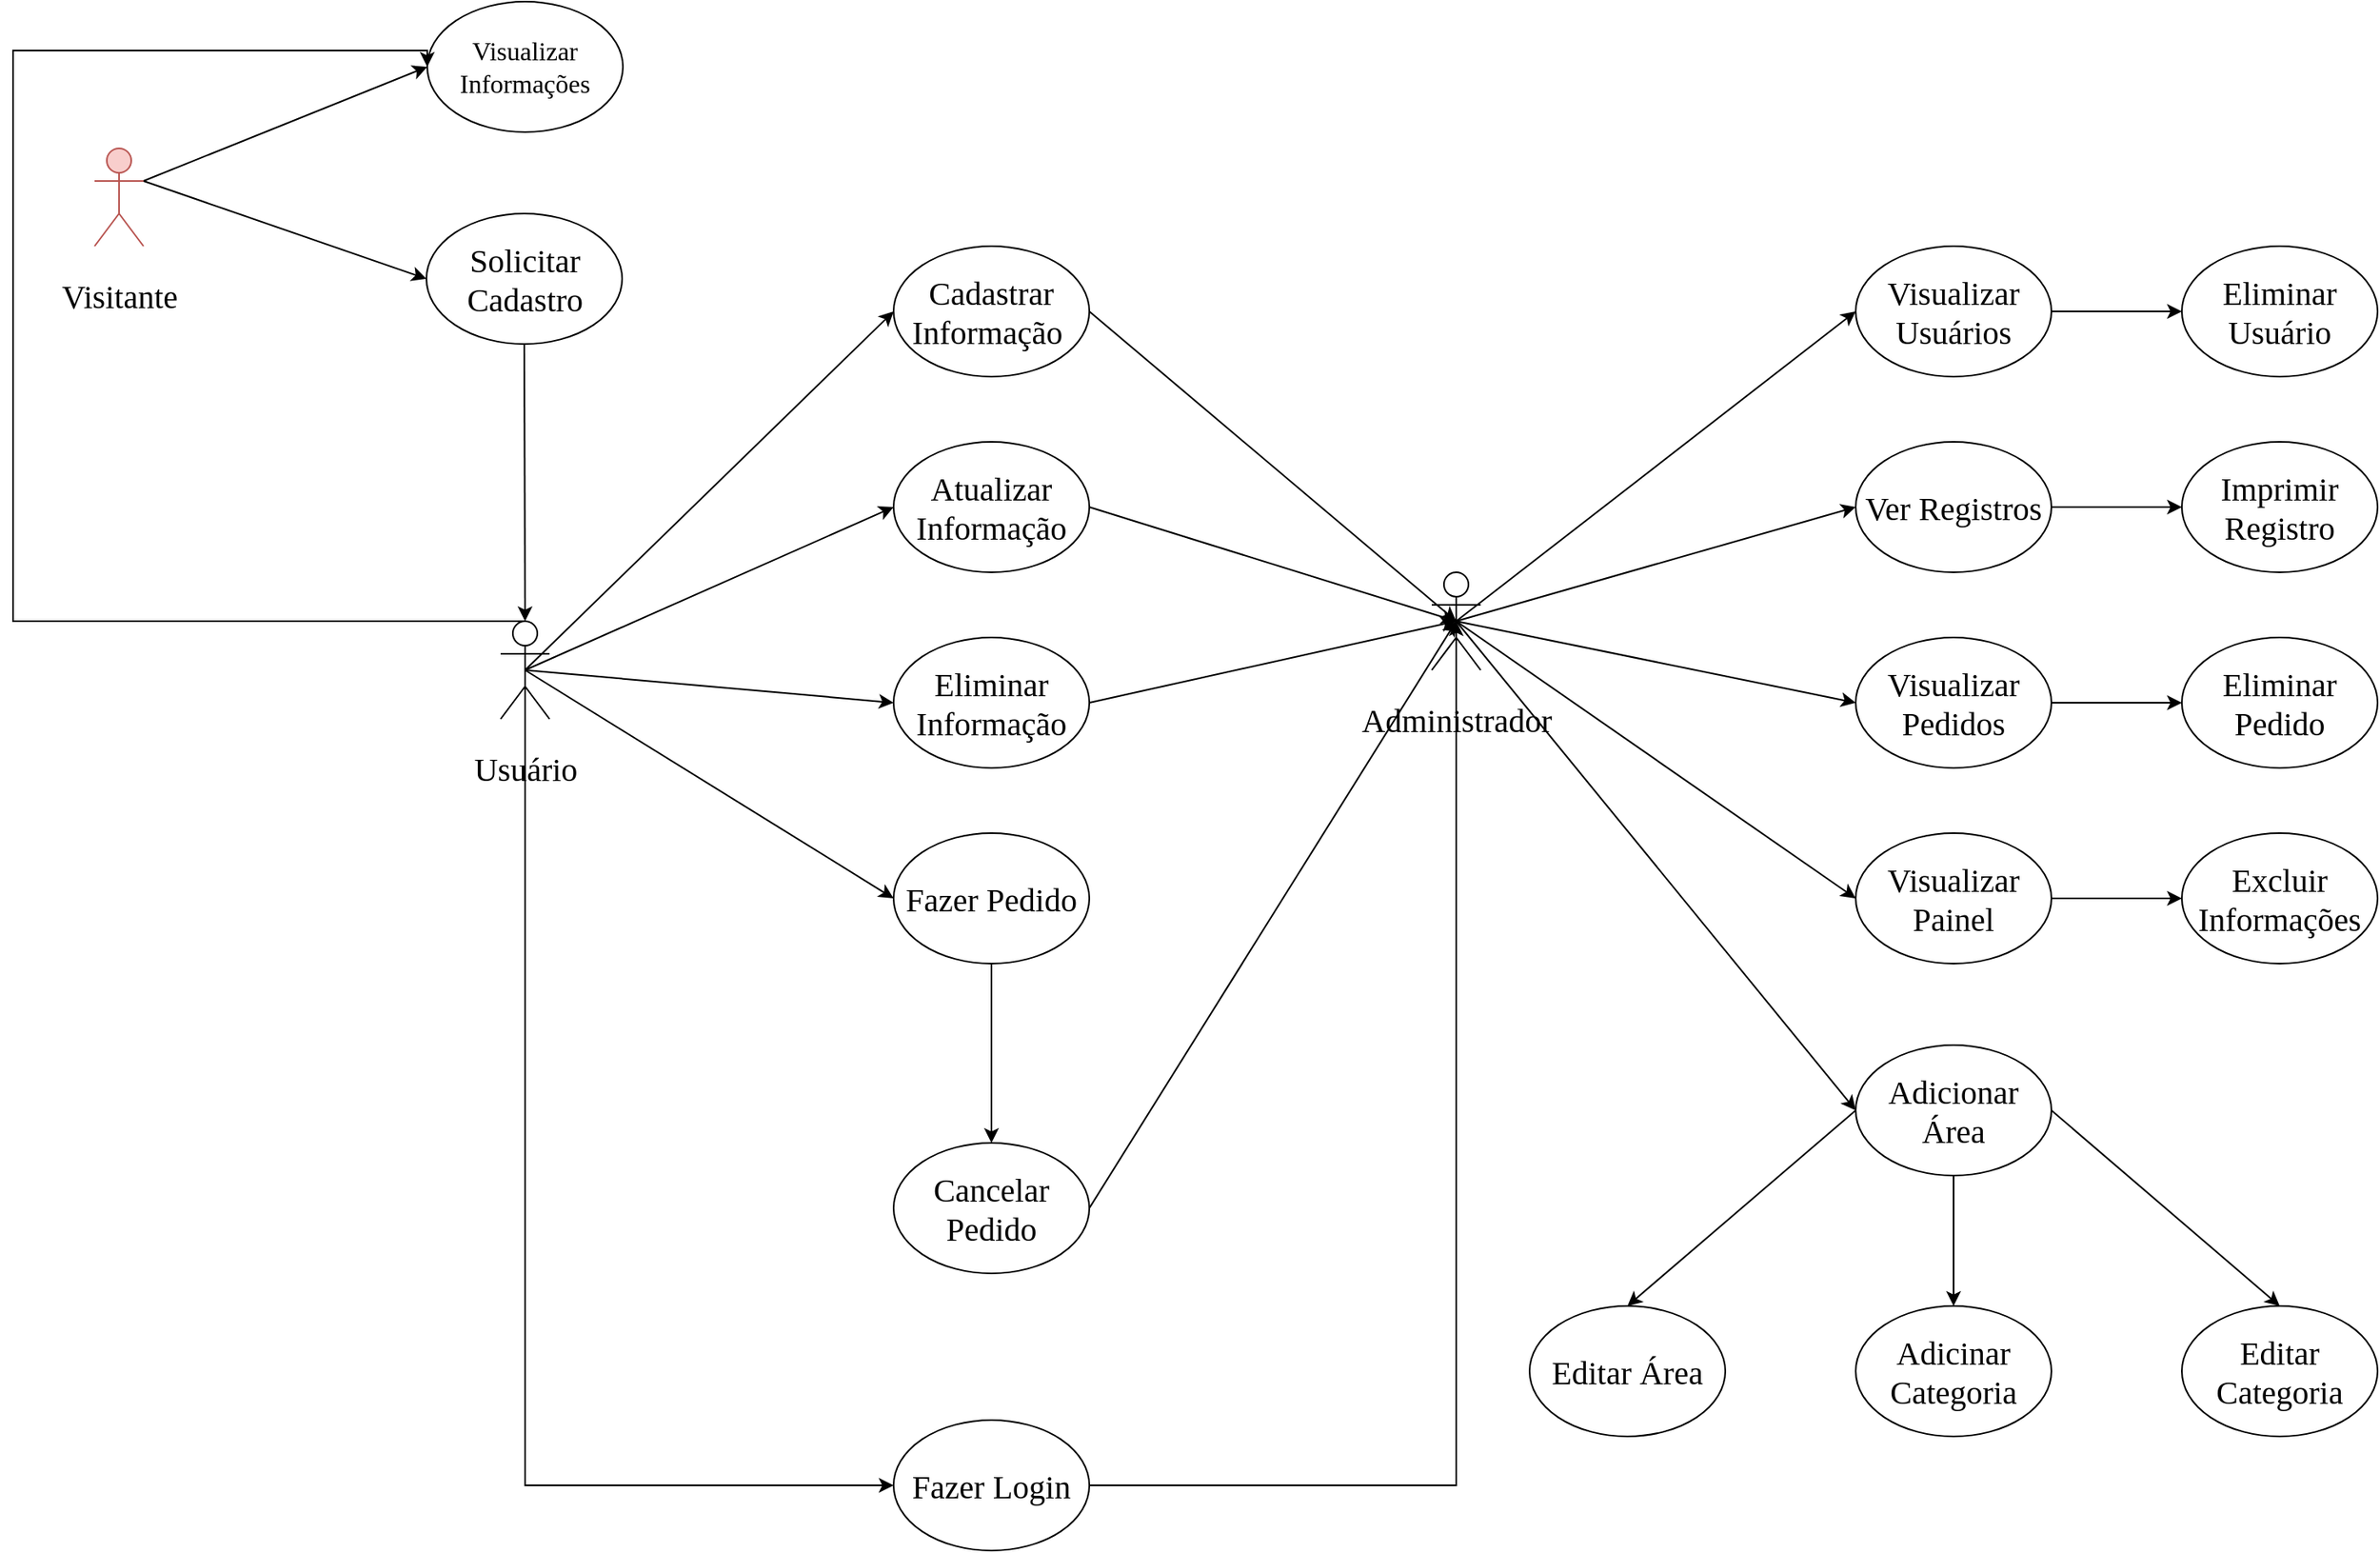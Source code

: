 <mxfile version="13.9.9" type="device" pages="2"><diagram id="xlZsTTHTiTOStWt7TW2E" name="Página-1"><mxGraphModel dx="1810" dy="1030" grid="1" gridSize="10" guides="1" tooltips="1" connect="1" arrows="1" fold="1" page="1" pageScale="1" pageWidth="827" pageHeight="1169" math="0" shadow="0"><root><mxCell id="0"/><mxCell id="1" parent="0"/><mxCell id="qG3VMyQXsLUkS2aFG34U-11" style="rounded=0;orthogonalLoop=1;jettySize=auto;html=1;exitX=1;exitY=0.333;exitDx=0;exitDy=0;exitPerimeter=0;entryX=0;entryY=0.5;entryDx=0;entryDy=0;fontFamily=Comic Sans MS;fontSize=20;" parent="1" source="qG3VMyQXsLUkS2aFG34U-1" target="qG3VMyQXsLUkS2aFG34U-5" edge="1"><mxGeometry relative="1" as="geometry"/></mxCell><mxCell id="qG3VMyQXsLUkS2aFG34U-13" style="edgeStyle=none;rounded=0;orthogonalLoop=1;jettySize=auto;html=1;exitX=1;exitY=0.333;exitDx=0;exitDy=0;exitPerimeter=0;entryX=0;entryY=0.5;entryDx=0;entryDy=0;fontFamily=Comic Sans MS;fontSize=20;" parent="1" source="qG3VMyQXsLUkS2aFG34U-1" target="qG3VMyQXsLUkS2aFG34U-6" edge="1"><mxGeometry relative="1" as="geometry"/></mxCell><mxCell id="qG3VMyQXsLUkS2aFG34U-1" value="&lt;div style=&quot;font-size: 20px;&quot;&gt;Visitante&lt;/div&gt;" style="shape=umlActor;verticalLabelPosition=bottom;verticalAlign=middle;html=1;outlineConnect=0;fontFamily=Comic Sans MS;fontSize=20;fillColor=#f8cecc;strokeColor=#b85450;" parent="1" vertex="1"><mxGeometry x="130" y="100" width="30" height="60" as="geometry"/></mxCell><mxCell id="qG3VMyQXsLUkS2aFG34U-5" value="&lt;font style=&quot;font-size: 16px&quot;&gt;Visualizar Informações&lt;/font&gt;" style="ellipse;whiteSpace=wrap;html=1;fontFamily=Comic Sans MS;" parent="1" vertex="1"><mxGeometry x="334" y="10" width="120" height="80" as="geometry"/></mxCell><mxCell id="qG3VMyQXsLUkS2aFG34U-22" style="edgeStyle=none;rounded=0;orthogonalLoop=1;jettySize=auto;html=1;exitX=0.5;exitY=1;exitDx=0;exitDy=0;entryX=0.5;entryY=0;entryDx=0;entryDy=0;entryPerimeter=0;fontFamily=Comic Sans MS;fontSize=20;" parent="1" source="qG3VMyQXsLUkS2aFG34U-6" target="qG3VMyQXsLUkS2aFG34U-14" edge="1"><mxGeometry relative="1" as="geometry"/></mxCell><mxCell id="qG3VMyQXsLUkS2aFG34U-6" value="&lt;div style=&quot;font-size: 20px;&quot;&gt;&lt;font style=&quot;font-size: 20px;&quot;&gt;Solicitar&lt;/font&gt;&lt;/div&gt;&lt;div style=&quot;font-size: 20px;&quot;&gt;&lt;font style=&quot;font-size: 20px;&quot;&gt;Cadastro&lt;/font&gt;&lt;/div&gt;" style="ellipse;whiteSpace=wrap;html=1;fontFamily=Comic Sans MS;fontSize=20;" parent="1" vertex="1"><mxGeometry x="333.5" y="140" width="120" height="80" as="geometry"/></mxCell><mxCell id="qG3VMyQXsLUkS2aFG34U-23" style="edgeStyle=none;rounded=0;orthogonalLoop=1;jettySize=auto;html=1;exitX=0.5;exitY=0.5;exitDx=0;exitDy=0;exitPerimeter=0;fontFamily=Comic Sans MS;fontSize=20;entryX=0;entryY=0.5;entryDx=0;entryDy=0;" parent="1" source="qG3VMyQXsLUkS2aFG34U-14" target="qG3VMyQXsLUkS2aFG34U-25" edge="1"><mxGeometry relative="1" as="geometry"><mxPoint x="570" y="260" as="targetPoint"/></mxGeometry></mxCell><mxCell id="qG3VMyQXsLUkS2aFG34U-24" style="edgeStyle=none;rounded=0;orthogonalLoop=1;jettySize=auto;html=1;exitX=0.5;exitY=0.5;exitDx=0;exitDy=0;exitPerimeter=0;fontFamily=Comic Sans MS;fontSize=20;entryX=0;entryY=0.5;entryDx=0;entryDy=0;" parent="1" source="qG3VMyQXsLUkS2aFG34U-14" target="qG3VMyQXsLUkS2aFG34U-26" edge="1"><mxGeometry relative="1" as="geometry"><mxPoint x="570" y="310" as="targetPoint"/></mxGeometry></mxCell><mxCell id="qG3VMyQXsLUkS2aFG34U-30" style="edgeStyle=none;rounded=0;orthogonalLoop=1;jettySize=auto;html=1;exitX=0.5;exitY=0.5;exitDx=0;exitDy=0;exitPerimeter=0;entryX=0;entryY=0.5;entryDx=0;entryDy=0;fontFamily=Comic Sans MS;fontSize=20;" parent="1" source="qG3VMyQXsLUkS2aFG34U-14" target="qG3VMyQXsLUkS2aFG34U-27" edge="1"><mxGeometry relative="1" as="geometry"/></mxCell><mxCell id="qG3VMyQXsLUkS2aFG34U-33" style="edgeStyle=elbowEdgeStyle;rounded=0;orthogonalLoop=1;jettySize=auto;html=1;exitX=0.5;exitY=0.5;exitDx=0;exitDy=0;exitPerimeter=0;entryX=0;entryY=0.5;entryDx=0;entryDy=0;fontFamily=Comic Sans MS;fontSize=20;" parent="1" source="qG3VMyQXsLUkS2aFG34U-14" target="qG3VMyQXsLUkS2aFG34U-28" edge="1"><mxGeometry relative="1" as="geometry"><Array as="points"><mxPoint x="394" y="630"/></Array></mxGeometry></mxCell><mxCell id="qG3VMyQXsLUkS2aFG34U-36" style="edgeStyle=orthogonalEdgeStyle;rounded=0;orthogonalLoop=1;jettySize=auto;html=1;exitX=0.5;exitY=0.5;exitDx=0;exitDy=0;exitPerimeter=0;fontFamily=Comic Sans MS;fontSize=17;entryX=0;entryY=0.5;entryDx=0;entryDy=0;" parent="1" source="qG3VMyQXsLUkS2aFG34U-14" target="qG3VMyQXsLUkS2aFG34U-5" edge="1"><mxGeometry relative="1" as="geometry"><mxPoint x="40" y="40" as="targetPoint"/><Array as="points"><mxPoint x="394" y="390"/><mxPoint x="80" y="390"/><mxPoint x="80" y="40"/><mxPoint x="334" y="40"/></Array></mxGeometry></mxCell><mxCell id="qG3VMyQXsLUkS2aFG34U-38" style="rounded=0;orthogonalLoop=1;jettySize=auto;html=1;exitX=0.5;exitY=0.5;exitDx=0;exitDy=0;exitPerimeter=0;entryX=0;entryY=0.5;entryDx=0;entryDy=0;fontFamily=Comic Sans MS;fontSize=20;" parent="1" source="qG3VMyQXsLUkS2aFG34U-14" target="qG3VMyQXsLUkS2aFG34U-37" edge="1"><mxGeometry relative="1" as="geometry"/></mxCell><mxCell id="qG3VMyQXsLUkS2aFG34U-14" value="&lt;div style=&quot;font-size: 20px;&quot;&gt;Usuário&lt;/div&gt;" style="shape=umlActor;verticalLabelPosition=bottom;verticalAlign=middle;html=1;outlineConnect=0;fontFamily=Comic Sans MS;fontSize=20;" parent="1" vertex="1"><mxGeometry x="379" y="390" width="30" height="60" as="geometry"/></mxCell><mxCell id="qG3VMyQXsLUkS2aFG34U-42" style="rounded=0;orthogonalLoop=1;jettySize=auto;html=1;exitX=1;exitY=0.5;exitDx=0;exitDy=0;fontFamily=Comic Sans MS;fontSize=20;entryX=0.5;entryY=0.5;entryDx=0;entryDy=0;entryPerimeter=0;" parent="1" source="qG3VMyQXsLUkS2aFG34U-25" target="qG3VMyQXsLUkS2aFG34U-47" edge="1"><mxGeometry relative="1" as="geometry"><mxPoint x="1020" y="370" as="targetPoint"/></mxGeometry></mxCell><mxCell id="qG3VMyQXsLUkS2aFG34U-25" value="Cadastrar Informação&amp;nbsp;" style="ellipse;whiteSpace=wrap;html=1;strokeColor=#000000;fillColor=#FFFFFF;fontFamily=Comic Sans MS;fontSize=20;" parent="1" vertex="1"><mxGeometry x="620" y="160" width="120" height="80" as="geometry"/></mxCell><mxCell id="qG3VMyQXsLUkS2aFG34U-43" style="rounded=0;orthogonalLoop=1;jettySize=auto;html=1;exitX=1;exitY=0.5;exitDx=0;exitDy=0;fontFamily=Comic Sans MS;fontSize=20;entryX=0.5;entryY=0.5;entryDx=0;entryDy=0;entryPerimeter=0;" parent="1" source="qG3VMyQXsLUkS2aFG34U-26" target="qG3VMyQXsLUkS2aFG34U-47" edge="1"><mxGeometry relative="1" as="geometry"><mxPoint x="1000" y="380" as="targetPoint"/></mxGeometry></mxCell><mxCell id="qG3VMyQXsLUkS2aFG34U-26" value="Atualizar Informação" style="ellipse;whiteSpace=wrap;html=1;strokeColor=#000000;fillColor=#FFFFFF;fontFamily=Comic Sans MS;fontSize=20;" parent="1" vertex="1"><mxGeometry x="620" y="280" width="120" height="80" as="geometry"/></mxCell><mxCell id="qG3VMyQXsLUkS2aFG34U-44" style="rounded=0;orthogonalLoop=1;jettySize=auto;html=1;exitX=1;exitY=0.5;exitDx=0;exitDy=0;fontFamily=Comic Sans MS;fontSize=20;entryX=0.5;entryY=0.5;entryDx=0;entryDy=0;entryPerimeter=0;" parent="1" source="qG3VMyQXsLUkS2aFG34U-27" target="qG3VMyQXsLUkS2aFG34U-47" edge="1"><mxGeometry relative="1" as="geometry"><mxPoint x="990" y="440" as="targetPoint"/></mxGeometry></mxCell><mxCell id="qG3VMyQXsLUkS2aFG34U-27" value="Eliminar Informação" style="ellipse;whiteSpace=wrap;html=1;strokeColor=#000000;fillColor=#FFFFFF;fontFamily=Comic Sans MS;fontSize=20;" parent="1" vertex="1"><mxGeometry x="620" y="400" width="120" height="80" as="geometry"/></mxCell><mxCell id="qG3VMyQXsLUkS2aFG34U-45" style="rounded=0;orthogonalLoop=1;jettySize=auto;html=1;exitX=1;exitY=0.5;exitDx=0;exitDy=0;fontFamily=Comic Sans MS;fontSize=20;entryX=0.5;entryY=0.5;entryDx=0;entryDy=0;entryPerimeter=0;edgeStyle=elbowEdgeStyle;" parent="1" source="qG3VMyQXsLUkS2aFG34U-28" target="qG3VMyQXsLUkS2aFG34U-47" edge="1"><mxGeometry relative="1" as="geometry"><mxPoint x="1080" y="510" as="targetPoint"/><Array as="points"><mxPoint x="965" y="680"/></Array></mxGeometry></mxCell><mxCell id="qG3VMyQXsLUkS2aFG34U-28" value="Fazer Login" style="ellipse;whiteSpace=wrap;html=1;strokeColor=#000000;fillColor=#FFFFFF;fontFamily=Comic Sans MS;fontSize=20;" parent="1" vertex="1"><mxGeometry x="620" y="880" width="120" height="80" as="geometry"/></mxCell><mxCell id="qG3VMyQXsLUkS2aFG34U-74" style="edgeStyle=none;rounded=0;orthogonalLoop=1;jettySize=auto;html=1;exitX=0.5;exitY=1;exitDx=0;exitDy=0;entryX=0.5;entryY=0;entryDx=0;entryDy=0;fontFamily=Comic Sans MS;fontSize=20;" parent="1" source="qG3VMyQXsLUkS2aFG34U-37" target="qG3VMyQXsLUkS2aFG34U-73" edge="1"><mxGeometry relative="1" as="geometry"/></mxCell><mxCell id="qG3VMyQXsLUkS2aFG34U-37" value="Fazer Pedido" style="ellipse;whiteSpace=wrap;html=1;strokeColor=#000000;fillColor=#FFFFFF;fontFamily=Comic Sans MS;fontSize=20;" parent="1" vertex="1"><mxGeometry x="620" y="520" width="120" height="80" as="geometry"/></mxCell><mxCell id="qG3VMyQXsLUkS2aFG34U-48" style="edgeStyle=none;rounded=0;orthogonalLoop=1;jettySize=auto;html=1;exitX=0.5;exitY=0.5;exitDx=0;exitDy=0;exitPerimeter=0;fontFamily=Comic Sans MS;fontSize=20;entryX=0;entryY=0.5;entryDx=0;entryDy=0;" parent="1" source="qG3VMyQXsLUkS2aFG34U-47" target="qG3VMyQXsLUkS2aFG34U-50" edge="1"><mxGeometry relative="1" as="geometry"><mxPoint x="1250" y="200" as="targetPoint"/></mxGeometry></mxCell><mxCell id="qG3VMyQXsLUkS2aFG34U-49" style="edgeStyle=none;rounded=0;orthogonalLoop=1;jettySize=auto;html=1;exitX=0.5;exitY=0.5;exitDx=0;exitDy=0;exitPerimeter=0;fontFamily=Comic Sans MS;fontSize=20;entryX=0;entryY=0.5;entryDx=0;entryDy=0;" parent="1" source="qG3VMyQXsLUkS2aFG34U-47" target="qG3VMyQXsLUkS2aFG34U-51" edge="1"><mxGeometry relative="1" as="geometry"><mxPoint x="1260" y="270" as="targetPoint"/></mxGeometry></mxCell><mxCell id="qG3VMyQXsLUkS2aFG34U-55" style="edgeStyle=none;rounded=0;orthogonalLoop=1;jettySize=auto;html=1;exitX=0.5;exitY=0.5;exitDx=0;exitDy=0;exitPerimeter=0;entryX=0;entryY=0.5;entryDx=0;entryDy=0;fontFamily=Comic Sans MS;fontSize=20;" parent="1" source="qG3VMyQXsLUkS2aFG34U-47" target="qG3VMyQXsLUkS2aFG34U-52" edge="1"><mxGeometry relative="1" as="geometry"/></mxCell><mxCell id="qG3VMyQXsLUkS2aFG34U-56" style="edgeStyle=none;rounded=0;orthogonalLoop=1;jettySize=auto;html=1;exitX=0.5;exitY=0.5;exitDx=0;exitDy=0;exitPerimeter=0;entryX=0;entryY=0.5;entryDx=0;entryDy=0;fontFamily=Comic Sans MS;fontSize=20;" parent="1" source="qG3VMyQXsLUkS2aFG34U-47" target="qG3VMyQXsLUkS2aFG34U-53" edge="1"><mxGeometry relative="1" as="geometry"/></mxCell><mxCell id="qG3VMyQXsLUkS2aFG34U-57" style="edgeStyle=none;rounded=0;orthogonalLoop=1;jettySize=auto;html=1;exitX=0.5;exitY=0.5;exitDx=0;exitDy=0;exitPerimeter=0;entryX=0;entryY=0.5;entryDx=0;entryDy=0;fontFamily=Comic Sans MS;fontSize=20;" parent="1" source="qG3VMyQXsLUkS2aFG34U-47" target="qG3VMyQXsLUkS2aFG34U-54" edge="1"><mxGeometry relative="1" as="geometry"/></mxCell><mxCell id="qG3VMyQXsLUkS2aFG34U-47" value="&lt;div style=&quot;font-size: 20px;&quot;&gt;Administrador&lt;/div&gt;" style="shape=umlActor;verticalLabelPosition=bottom;verticalAlign=middle;html=1;outlineConnect=0;fontFamily=Comic Sans MS;fontSize=20;labelPosition=center;align=center;labelBackgroundColor=none;labelBorderColor=none;" parent="1" vertex="1"><mxGeometry x="950" y="360" width="30" height="60" as="geometry"/></mxCell><mxCell id="qG3VMyQXsLUkS2aFG34U-72" style="edgeStyle=none;rounded=0;orthogonalLoop=1;jettySize=auto;html=1;exitX=1;exitY=0.5;exitDx=0;exitDy=0;entryX=0;entryY=0.5;entryDx=0;entryDy=0;fontFamily=Comic Sans MS;fontSize=20;" parent="1" source="qG3VMyQXsLUkS2aFG34U-50" target="qG3VMyQXsLUkS2aFG34U-58" edge="1"><mxGeometry relative="1" as="geometry"/></mxCell><mxCell id="qG3VMyQXsLUkS2aFG34U-50" value="Visualizar Usuários" style="ellipse;whiteSpace=wrap;html=1;strokeColor=#000000;fillColor=#FFFFFF;fontFamily=Comic Sans MS;fontSize=20;" parent="1" vertex="1"><mxGeometry x="1210" y="160" width="120" height="80" as="geometry"/></mxCell><mxCell id="qG3VMyQXsLUkS2aFG34U-71" style="edgeStyle=none;rounded=0;orthogonalLoop=1;jettySize=auto;html=1;exitX=1;exitY=0.5;exitDx=0;exitDy=0;entryX=0;entryY=0.5;entryDx=0;entryDy=0;fontFamily=Comic Sans MS;fontSize=20;" parent="1" source="qG3VMyQXsLUkS2aFG34U-51" target="qG3VMyQXsLUkS2aFG34U-59" edge="1"><mxGeometry relative="1" as="geometry"/></mxCell><mxCell id="qG3VMyQXsLUkS2aFG34U-51" value="Ver Registros" style="ellipse;whiteSpace=wrap;html=1;strokeColor=#000000;fillColor=#FFFFFF;fontFamily=Comic Sans MS;fontSize=20;" parent="1" vertex="1"><mxGeometry x="1210" y="280" width="120" height="80" as="geometry"/></mxCell><mxCell id="qG3VMyQXsLUkS2aFG34U-69" style="edgeStyle=none;rounded=0;orthogonalLoop=1;jettySize=auto;html=1;exitX=1;exitY=0.5;exitDx=0;exitDy=0;entryX=0;entryY=0.5;entryDx=0;entryDy=0;fontFamily=Comic Sans MS;fontSize=20;" parent="1" source="qG3VMyQXsLUkS2aFG34U-52" target="qG3VMyQXsLUkS2aFG34U-60" edge="1"><mxGeometry relative="1" as="geometry"/></mxCell><mxCell id="qG3VMyQXsLUkS2aFG34U-52" value="Visualizar Pedidos" style="ellipse;whiteSpace=wrap;html=1;strokeColor=#000000;fillColor=#FFFFFF;fontFamily=Comic Sans MS;fontSize=20;" parent="1" vertex="1"><mxGeometry x="1210" y="400" width="120" height="80" as="geometry"/></mxCell><mxCell id="qG3VMyQXsLUkS2aFG34U-68" style="edgeStyle=none;rounded=0;orthogonalLoop=1;jettySize=auto;html=1;exitX=1;exitY=0.5;exitDx=0;exitDy=0;entryX=0;entryY=0.5;entryDx=0;entryDy=0;fontFamily=Comic Sans MS;fontSize=20;" parent="1" source="qG3VMyQXsLUkS2aFG34U-53" target="qG3VMyQXsLUkS2aFG34U-61" edge="1"><mxGeometry relative="1" as="geometry"/></mxCell><mxCell id="qG3VMyQXsLUkS2aFG34U-53" value="Visualizar Painel" style="ellipse;whiteSpace=wrap;html=1;strokeColor=#000000;fillColor=#FFFFFF;fontFamily=Comic Sans MS;fontSize=20;" parent="1" vertex="1"><mxGeometry x="1210" y="520" width="120" height="80" as="geometry"/></mxCell><mxCell id="qG3VMyQXsLUkS2aFG34U-65" style="edgeStyle=none;rounded=0;orthogonalLoop=1;jettySize=auto;html=1;exitX=0;exitY=0.5;exitDx=0;exitDy=0;entryX=0.5;entryY=0;entryDx=0;entryDy=0;fontFamily=Comic Sans MS;fontSize=20;" parent="1" source="qG3VMyQXsLUkS2aFG34U-54" target="qG3VMyQXsLUkS2aFG34U-62" edge="1"><mxGeometry relative="1" as="geometry"/></mxCell><mxCell id="qG3VMyQXsLUkS2aFG34U-66" style="edgeStyle=none;rounded=0;orthogonalLoop=1;jettySize=auto;html=1;exitX=0.5;exitY=1;exitDx=0;exitDy=0;entryX=0.5;entryY=0;entryDx=0;entryDy=0;fontFamily=Comic Sans MS;fontSize=20;" parent="1" source="qG3VMyQXsLUkS2aFG34U-54" target="qG3VMyQXsLUkS2aFG34U-63" edge="1"><mxGeometry relative="1" as="geometry"/></mxCell><mxCell id="qG3VMyQXsLUkS2aFG34U-67" style="edgeStyle=none;rounded=0;orthogonalLoop=1;jettySize=auto;html=1;exitX=1;exitY=0.5;exitDx=0;exitDy=0;entryX=0.5;entryY=0;entryDx=0;entryDy=0;fontFamily=Comic Sans MS;fontSize=20;" parent="1" source="qG3VMyQXsLUkS2aFG34U-54" target="qG3VMyQXsLUkS2aFG34U-64" edge="1"><mxGeometry relative="1" as="geometry"/></mxCell><mxCell id="qG3VMyQXsLUkS2aFG34U-54" value="Adicionar Área" style="ellipse;whiteSpace=wrap;html=1;strokeColor=#000000;fillColor=#FFFFFF;fontFamily=Comic Sans MS;fontSize=20;" parent="1" vertex="1"><mxGeometry x="1210" y="650" width="120" height="80" as="geometry"/></mxCell><mxCell id="qG3VMyQXsLUkS2aFG34U-58" value="Eliminar Usuário" style="ellipse;whiteSpace=wrap;html=1;strokeColor=#000000;fillColor=#FFFFFF;fontFamily=Comic Sans MS;fontSize=20;" parent="1" vertex="1"><mxGeometry x="1410" y="160" width="120" height="80" as="geometry"/></mxCell><mxCell id="qG3VMyQXsLUkS2aFG34U-59" value="Imprimir Registro" style="ellipse;whiteSpace=wrap;html=1;strokeColor=#000000;fillColor=#FFFFFF;fontFamily=Comic Sans MS;fontSize=20;" parent="1" vertex="1"><mxGeometry x="1410" y="280" width="120" height="80" as="geometry"/></mxCell><mxCell id="qG3VMyQXsLUkS2aFG34U-60" value="Eliminar&lt;br style=&quot;font-size: 20px;&quot;&gt;Pedido" style="ellipse;whiteSpace=wrap;html=1;strokeColor=#000000;fillColor=#FFFFFF;fontFamily=Comic Sans MS;fontSize=20;" parent="1" vertex="1"><mxGeometry x="1410" y="400" width="120" height="80" as="geometry"/></mxCell><mxCell id="qG3VMyQXsLUkS2aFG34U-61" value="Excluir Informações" style="ellipse;whiteSpace=wrap;html=1;strokeColor=#000000;fillColor=#FFFFFF;fontFamily=Comic Sans MS;fontSize=20;" parent="1" vertex="1"><mxGeometry x="1410" y="520" width="120" height="80" as="geometry"/></mxCell><mxCell id="qG3VMyQXsLUkS2aFG34U-62" value="Editar Área" style="ellipse;whiteSpace=wrap;html=1;strokeColor=#000000;fillColor=#FFFFFF;fontFamily=Comic Sans MS;fontSize=20;" parent="1" vertex="1"><mxGeometry x="1010" y="810" width="120" height="80" as="geometry"/></mxCell><mxCell id="qG3VMyQXsLUkS2aFG34U-63" value="Adicinar Categoria" style="ellipse;whiteSpace=wrap;html=1;strokeColor=#000000;fillColor=#FFFFFF;fontFamily=Comic Sans MS;fontSize=20;" parent="1" vertex="1"><mxGeometry x="1210" y="810" width="120" height="80" as="geometry"/></mxCell><mxCell id="qG3VMyQXsLUkS2aFG34U-64" value="Editar Categoria" style="ellipse;whiteSpace=wrap;html=1;strokeColor=#000000;fillColor=#FFFFFF;fontFamily=Comic Sans MS;fontSize=20;" parent="1" vertex="1"><mxGeometry x="1410" y="810" width="120" height="80" as="geometry"/></mxCell><mxCell id="a8HxwR3Ih4zUaDeiHM-6-1" style="rounded=0;orthogonalLoop=1;jettySize=auto;html=1;exitX=1;exitY=0.5;exitDx=0;exitDy=0;entryX=0.5;entryY=0.5;entryDx=0;entryDy=0;entryPerimeter=0;fontSize=20;" parent="1" source="qG3VMyQXsLUkS2aFG34U-73" target="qG3VMyQXsLUkS2aFG34U-47" edge="1"><mxGeometry relative="1" as="geometry"/></mxCell><mxCell id="qG3VMyQXsLUkS2aFG34U-73" value="Cancelar Pedido" style="ellipse;whiteSpace=wrap;html=1;strokeColor=#000000;fillColor=#FFFFFF;fontFamily=Comic Sans MS;fontSize=20;" parent="1" vertex="1"><mxGeometry x="620" y="710" width="120" height="80" as="geometry"/></mxCell><mxCell id="NEc4X0U_nXlwL6eYsvn--1" value="&amp;nbsp; &amp;nbsp; &amp;nbsp; &amp;nbsp; &amp;nbsp; &amp;nbsp; &amp;nbsp; &amp;nbsp; &amp;nbsp; &amp;nbsp; &amp;nbsp;&amp;nbsp;" style="text;html=1;align=center;verticalAlign=middle;resizable=0;points=[];autosize=1;" vertex="1" parent="1"><mxGeometry x="825" y="570" width="90" height="20" as="geometry"/></mxCell></root></mxGraphModel></diagram><diagram id="klCSl4QJ1GjDvTAoeN02" name="Página-2"><mxGraphModel dx="852" dy="486" grid="1" gridSize="10" guides="1" tooltips="1" connect="1" arrows="1" fold="1" page="1" pageScale="1" pageWidth="827" pageHeight="1169" math="0" shadow="0"><root><mxCell id="HoRLcEckutS1EEqjvagx-0"/><mxCell id="HoRLcEckutS1EEqjvagx-1" parent="HoRLcEckutS1EEqjvagx-0"/></root></mxGraphModel></diagram></mxfile>